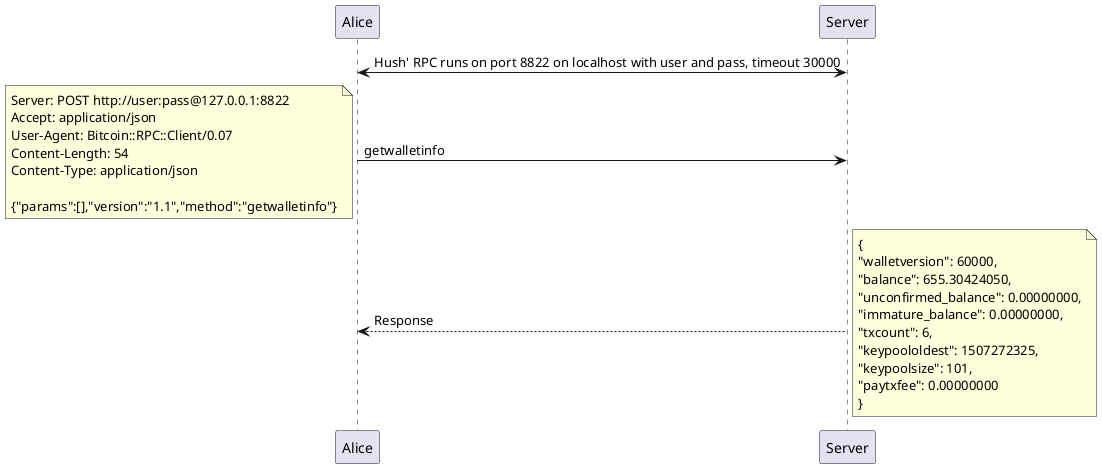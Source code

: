 @startuml

Alice <-> Server: Hush' RPC runs on port 8822 on localhost with user and pass, timeout 30000

Alice -> Server: getwalletinfo
note left
  Server: POST http://user:pass@127.0.0.1:8822
  Accept: application/json
  User-Agent: Bitcoin::RPC::Client/0.07
  Content-Length: 54
  Content-Type: application/json

  {"params":[],"version":"1.1","method":"getwalletinfo"}
end note

Alice <-- Server: Response
note right
  {
  "walletversion": 60000,
  "balance": 655.30424050,
  "unconfirmed_balance": 0.00000000,
  "immature_balance": 0.00000000,
  "txcount": 6,
  "keypoololdest": 1507272325,
  "keypoolsize": 101,
  "paytxfee": 0.00000000
  }
end note
@enduml
